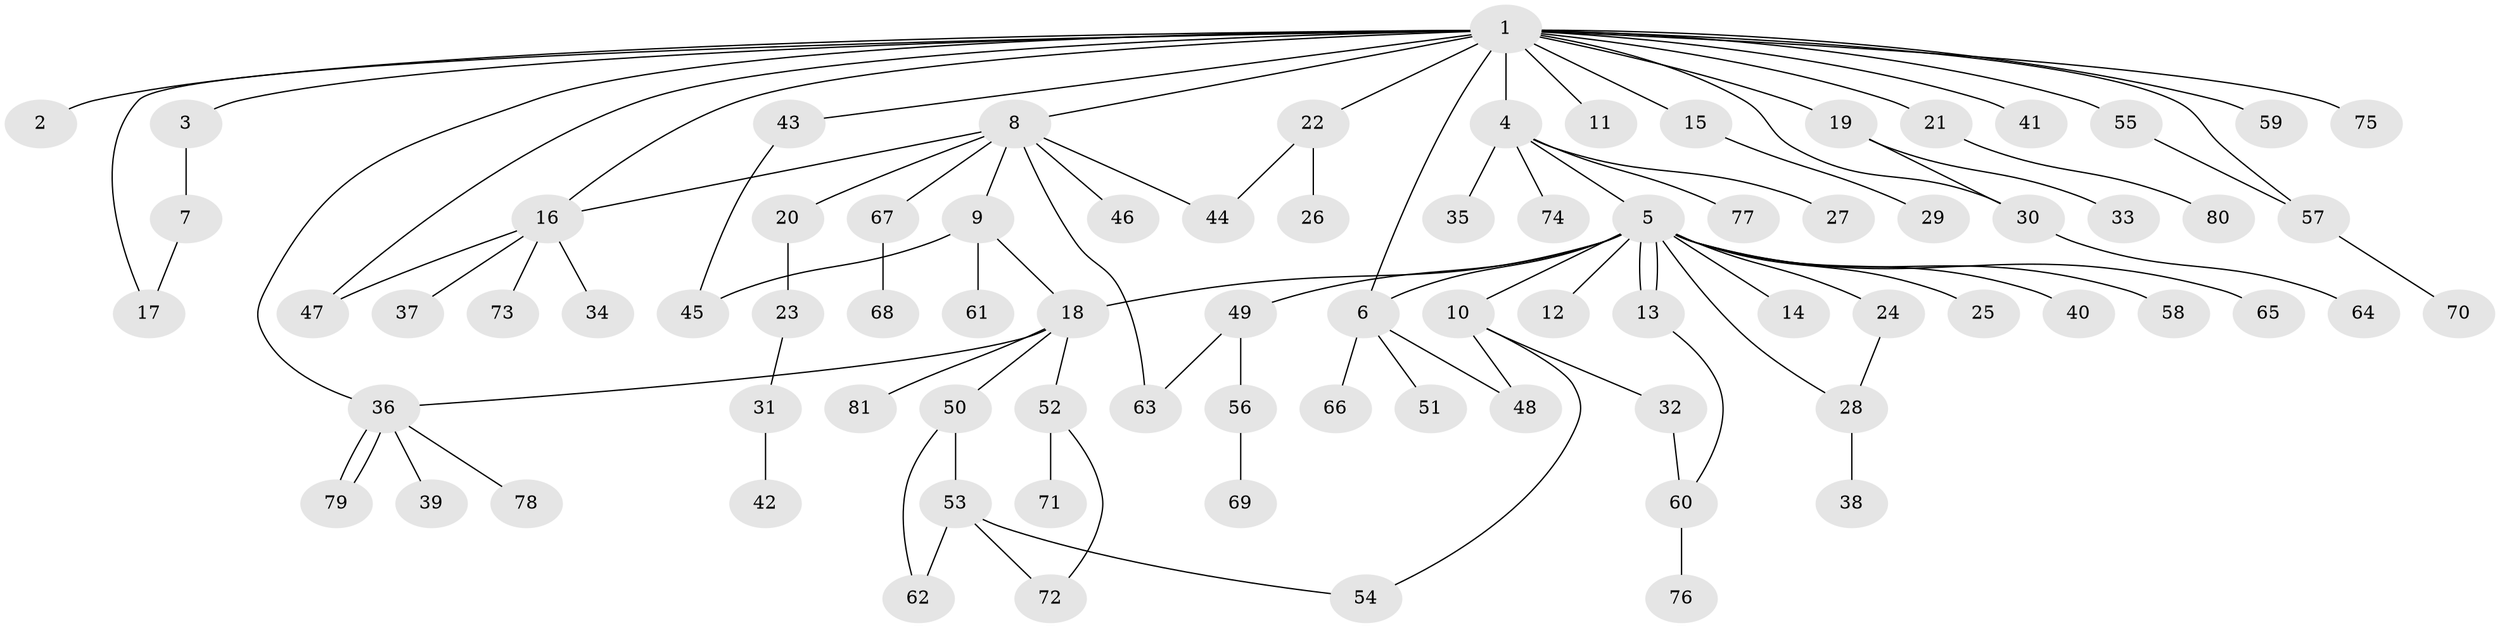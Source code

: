 // coarse degree distribution, {19: 0.016666666666666666, 1: 0.5333333333333333, 2: 0.21666666666666667, 5: 0.05, 16: 0.016666666666666666, 4: 0.06666666666666667, 8: 0.016666666666666666, 3: 0.06666666666666667, 6: 0.016666666666666666}
// Generated by graph-tools (version 1.1) at 2025/41/03/06/25 10:41:51]
// undirected, 81 vertices, 99 edges
graph export_dot {
graph [start="1"]
  node [color=gray90,style=filled];
  1;
  2;
  3;
  4;
  5;
  6;
  7;
  8;
  9;
  10;
  11;
  12;
  13;
  14;
  15;
  16;
  17;
  18;
  19;
  20;
  21;
  22;
  23;
  24;
  25;
  26;
  27;
  28;
  29;
  30;
  31;
  32;
  33;
  34;
  35;
  36;
  37;
  38;
  39;
  40;
  41;
  42;
  43;
  44;
  45;
  46;
  47;
  48;
  49;
  50;
  51;
  52;
  53;
  54;
  55;
  56;
  57;
  58;
  59;
  60;
  61;
  62;
  63;
  64;
  65;
  66;
  67;
  68;
  69;
  70;
  71;
  72;
  73;
  74;
  75;
  76;
  77;
  78;
  79;
  80;
  81;
  1 -- 2;
  1 -- 3;
  1 -- 4;
  1 -- 6;
  1 -- 8;
  1 -- 11;
  1 -- 15;
  1 -- 16;
  1 -- 17;
  1 -- 19;
  1 -- 21;
  1 -- 22;
  1 -- 30;
  1 -- 36;
  1 -- 41;
  1 -- 43;
  1 -- 47;
  1 -- 55;
  1 -- 57;
  1 -- 59;
  1 -- 75;
  3 -- 7;
  4 -- 5;
  4 -- 27;
  4 -- 35;
  4 -- 74;
  4 -- 77;
  5 -- 6;
  5 -- 10;
  5 -- 12;
  5 -- 13;
  5 -- 13;
  5 -- 14;
  5 -- 18;
  5 -- 24;
  5 -- 25;
  5 -- 28;
  5 -- 40;
  5 -- 49;
  5 -- 58;
  5 -- 65;
  6 -- 48;
  6 -- 51;
  6 -- 66;
  7 -- 17;
  8 -- 9;
  8 -- 16;
  8 -- 20;
  8 -- 44;
  8 -- 46;
  8 -- 63;
  8 -- 67;
  9 -- 18;
  9 -- 45;
  9 -- 61;
  10 -- 32;
  10 -- 48;
  10 -- 54;
  13 -- 60;
  15 -- 29;
  16 -- 34;
  16 -- 37;
  16 -- 47;
  16 -- 73;
  18 -- 36;
  18 -- 50;
  18 -- 52;
  18 -- 81;
  19 -- 30;
  19 -- 33;
  20 -- 23;
  21 -- 80;
  22 -- 26;
  22 -- 44;
  23 -- 31;
  24 -- 28;
  28 -- 38;
  30 -- 64;
  31 -- 42;
  32 -- 60;
  36 -- 39;
  36 -- 78;
  36 -- 79;
  36 -- 79;
  43 -- 45;
  49 -- 56;
  49 -- 63;
  50 -- 53;
  50 -- 62;
  52 -- 71;
  52 -- 72;
  53 -- 54;
  53 -- 62;
  53 -- 72;
  55 -- 57;
  56 -- 69;
  57 -- 70;
  60 -- 76;
  67 -- 68;
}
